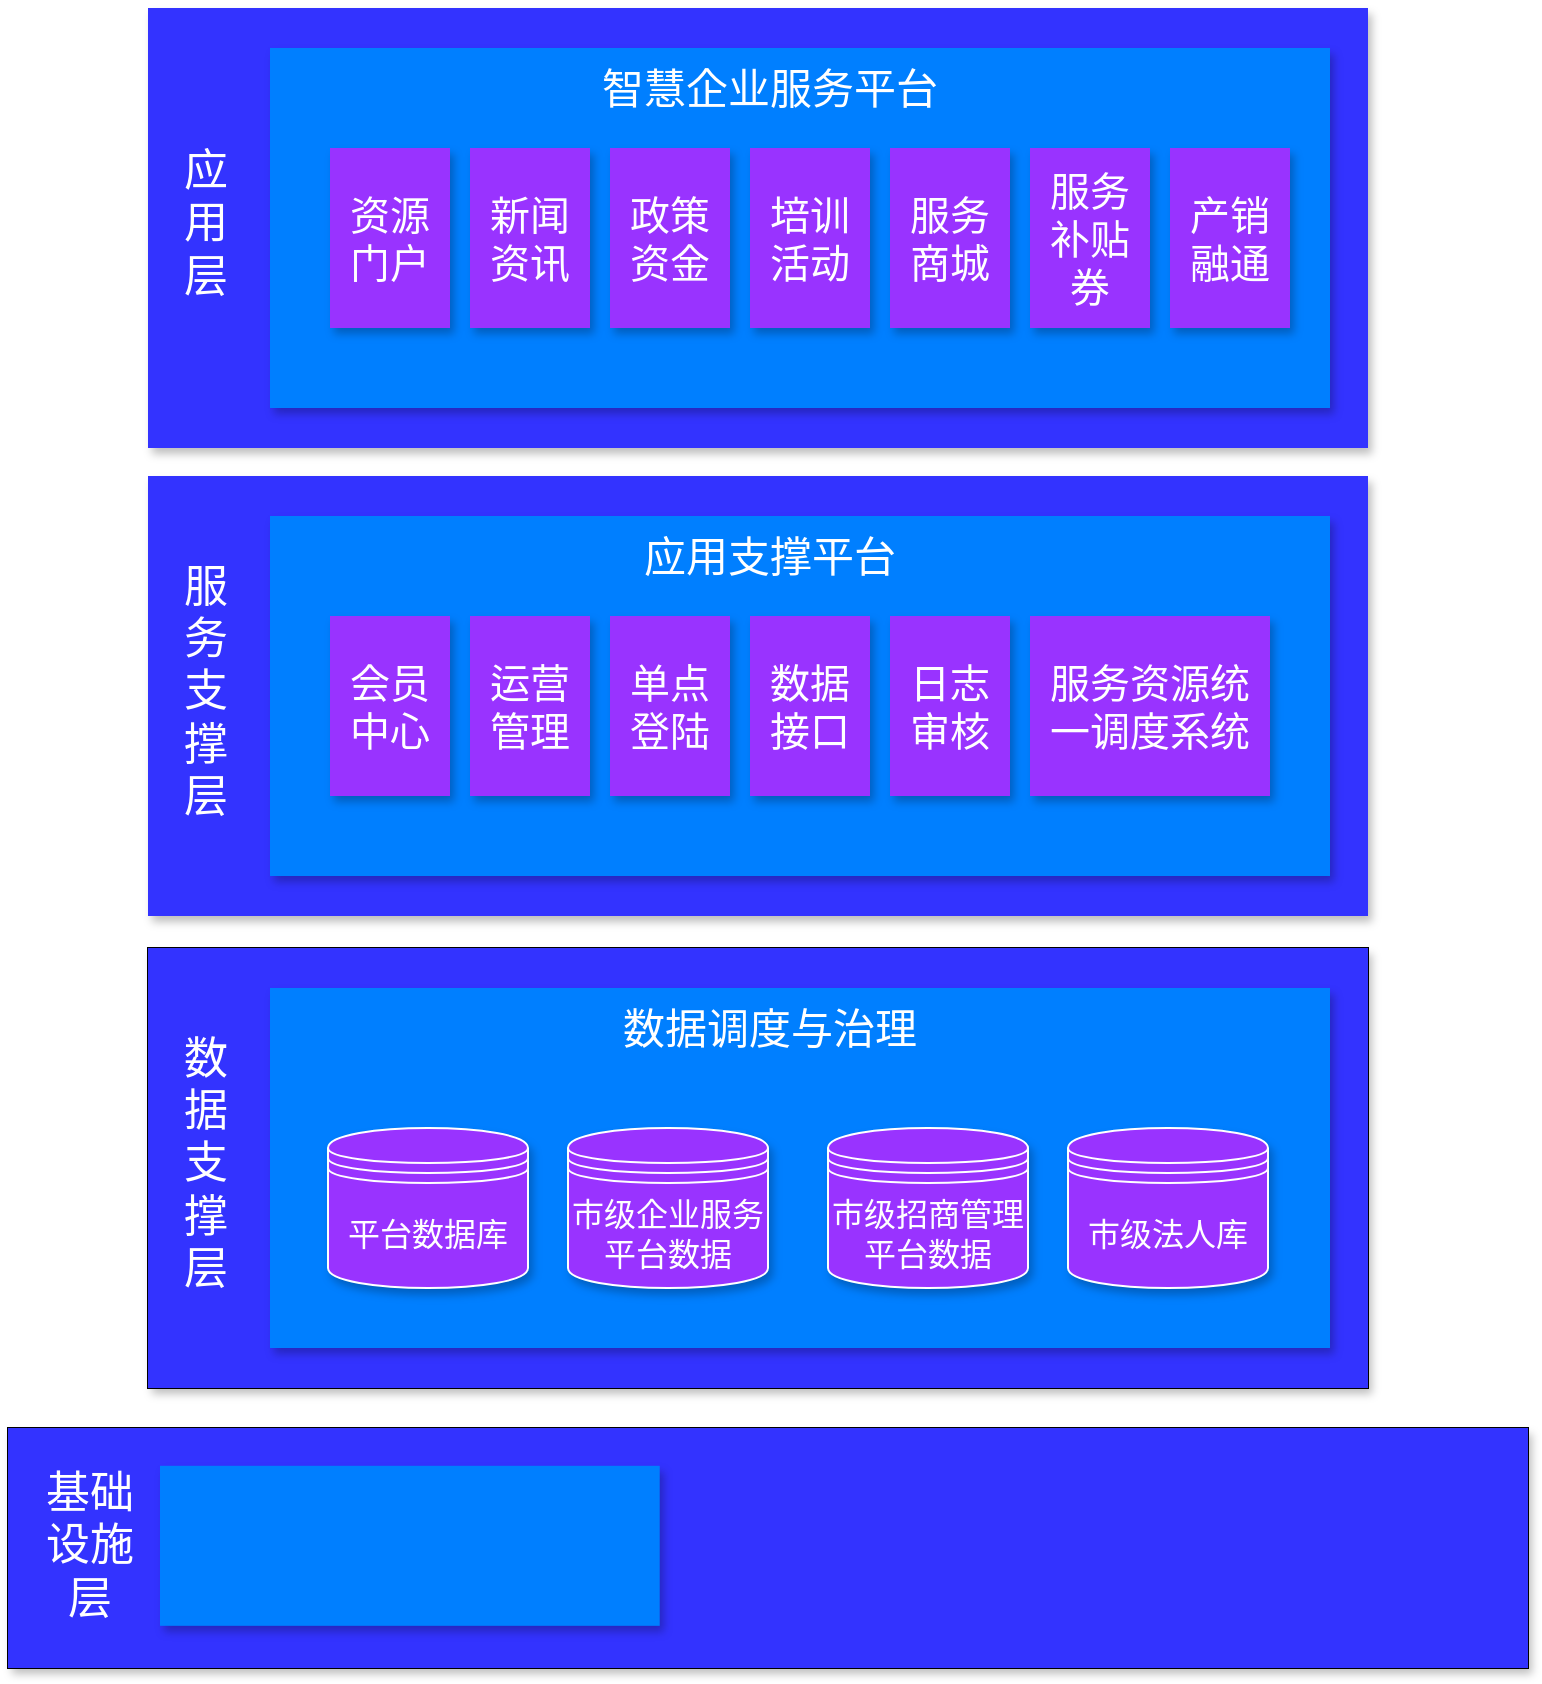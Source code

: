 <mxfile version="14.2.9" type="github">
  <diagram id="zAayXOPo3Ohrwkr1tWpw" name="Page-1">
    <mxGraphModel dx="786" dy="1130" grid="1" gridSize="10" guides="1" tooltips="1" connect="1" arrows="1" fold="1" page="1" pageScale="3" pageWidth="827" pageHeight="1169" math="0" shadow="0">
      <root>
        <mxCell id="0" />
        <mxCell id="1" parent="0" />
        <mxCell id="3qTs6TiB7zuJ6V9QkXZx-14" value="" style="group" parent="1" vertex="1" connectable="0">
          <mxGeometry x="120" y="220" width="610" height="220" as="geometry" />
        </mxCell>
        <mxCell id="3qTs6TiB7zuJ6V9QkXZx-1" value="" style="rounded=0;whiteSpace=wrap;html=1;fillColor=#3333FF;strokeColor=none;shadow=1;" parent="3qTs6TiB7zuJ6V9QkXZx-14" vertex="1">
          <mxGeometry width="610" height="220" as="geometry" />
        </mxCell>
        <mxCell id="3qTs6TiB7zuJ6V9QkXZx-3" value="&lt;font color=&quot;#ffffff&quot; style=&quot;font-size: 22px&quot;&gt;应用层&lt;/font&gt;" style="text;html=1;strokeColor=none;fillColor=none;align=center;verticalAlign=middle;whiteSpace=wrap;rounded=0;" parent="3qTs6TiB7zuJ6V9QkXZx-14" vertex="1">
          <mxGeometry x="14" y="43" width="30" height="130" as="geometry" />
        </mxCell>
        <mxCell id="3qTs6TiB7zuJ6V9QkXZx-13" value="" style="group" parent="3qTs6TiB7zuJ6V9QkXZx-14" vertex="1" connectable="0">
          <mxGeometry x="61" y="20" width="530" height="180" as="geometry" />
        </mxCell>
        <mxCell id="3qTs6TiB7zuJ6V9QkXZx-2" value="" style="rounded=0;whiteSpace=wrap;html=1;fillColor=#007FFF;strokeColor=none;shadow=1;" parent="3qTs6TiB7zuJ6V9QkXZx-13" vertex="1">
          <mxGeometry width="530" height="180" as="geometry" />
        </mxCell>
        <mxCell id="3qTs6TiB7zuJ6V9QkXZx-4" value="&lt;font color=&quot;#ffffff&quot;&gt;&lt;span style=&quot;font-size: 21px&quot;&gt;智慧企业服务平台&lt;/span&gt;&lt;/font&gt;" style="text;html=1;strokeColor=none;fillColor=none;align=center;verticalAlign=middle;whiteSpace=wrap;rounded=0;" parent="3qTs6TiB7zuJ6V9QkXZx-13" vertex="1">
          <mxGeometry x="100" y="10" width="300" height="20" as="geometry" />
        </mxCell>
        <mxCell id="3qTs6TiB7zuJ6V9QkXZx-5" value="&lt;font style=&quot;font-size: 20px&quot; color=&quot;#ffffff&quot;&gt;资源门户&lt;/font&gt;" style="rounded=0;whiteSpace=wrap;html=1;fillColor=#9933FF;strokeColor=none;shadow=1;" parent="3qTs6TiB7zuJ6V9QkXZx-13" vertex="1">
          <mxGeometry x="30" y="50" width="60" height="90" as="geometry" />
        </mxCell>
        <mxCell id="3qTs6TiB7zuJ6V9QkXZx-6" value="&lt;font style=&quot;font-size: 20px&quot; color=&quot;#ffffff&quot;&gt;新闻资讯&lt;/font&gt;" style="rounded=0;whiteSpace=wrap;html=1;fillColor=#9933FF;strokeColor=none;shadow=1;" parent="3qTs6TiB7zuJ6V9QkXZx-13" vertex="1">
          <mxGeometry x="100" y="50" width="60" height="90" as="geometry" />
        </mxCell>
        <mxCell id="3qTs6TiB7zuJ6V9QkXZx-7" value="&lt;font style=&quot;font-size: 20px&quot; color=&quot;#ffffff&quot;&gt;政策资金&lt;/font&gt;" style="rounded=0;whiteSpace=wrap;html=1;fillColor=#9933FF;strokeColor=none;shadow=1;" parent="3qTs6TiB7zuJ6V9QkXZx-13" vertex="1">
          <mxGeometry x="170" y="50" width="60" height="90" as="geometry" />
        </mxCell>
        <mxCell id="3qTs6TiB7zuJ6V9QkXZx-8" value="&lt;font style=&quot;font-size: 20px&quot; color=&quot;#ffffff&quot;&gt;培训活动&lt;/font&gt;" style="rounded=0;whiteSpace=wrap;html=1;fillColor=#9933FF;strokeColor=none;shadow=1;" parent="3qTs6TiB7zuJ6V9QkXZx-13" vertex="1">
          <mxGeometry x="240" y="50" width="60" height="90" as="geometry" />
        </mxCell>
        <mxCell id="3qTs6TiB7zuJ6V9QkXZx-9" value="&lt;font style=&quot;font-size: 20px&quot; color=&quot;#ffffff&quot;&gt;服务商城&lt;/font&gt;" style="rounded=0;whiteSpace=wrap;html=1;fillColor=#9933FF;strokeColor=none;shadow=1;" parent="3qTs6TiB7zuJ6V9QkXZx-13" vertex="1">
          <mxGeometry x="310" y="50" width="60" height="90" as="geometry" />
        </mxCell>
        <mxCell id="3qTs6TiB7zuJ6V9QkXZx-10" value="&lt;font style=&quot;font-size: 20px&quot; color=&quot;#ffffff&quot;&gt;服务补贴券&lt;/font&gt;" style="rounded=0;whiteSpace=wrap;html=1;fillColor=#9933FF;strokeColor=none;shadow=1;" parent="3qTs6TiB7zuJ6V9QkXZx-13" vertex="1">
          <mxGeometry x="380" y="50" width="60" height="90" as="geometry" />
        </mxCell>
        <mxCell id="3qTs6TiB7zuJ6V9QkXZx-11" value="&lt;font style=&quot;font-size: 20px&quot; color=&quot;#ffffff&quot;&gt;产销融通&lt;/font&gt;" style="rounded=0;whiteSpace=wrap;html=1;fillColor=#9933FF;strokeColor=none;shadow=1;" parent="3qTs6TiB7zuJ6V9QkXZx-13" vertex="1">
          <mxGeometry x="450" y="50" width="60" height="90" as="geometry" />
        </mxCell>
        <mxCell id="3qTs6TiB7zuJ6V9QkXZx-15" value="" style="group" parent="1" vertex="1" connectable="0">
          <mxGeometry x="120" y="454" width="610" height="220" as="geometry" />
        </mxCell>
        <mxCell id="3qTs6TiB7zuJ6V9QkXZx-16" value="" style="rounded=0;whiteSpace=wrap;html=1;fillColor=#3333FF;strokeColor=none;shadow=1;" parent="3qTs6TiB7zuJ6V9QkXZx-15" vertex="1">
          <mxGeometry width="610" height="220" as="geometry" />
        </mxCell>
        <mxCell id="3qTs6TiB7zuJ6V9QkXZx-17" value="&lt;font color=&quot;#ffffff&quot; style=&quot;font-size: 22px&quot;&gt;服务支撑层&lt;/font&gt;" style="text;html=1;strokeColor=none;fillColor=none;align=center;verticalAlign=middle;whiteSpace=wrap;rounded=0;" parent="3qTs6TiB7zuJ6V9QkXZx-15" vertex="1">
          <mxGeometry x="14" y="43" width="30" height="130" as="geometry" />
        </mxCell>
        <mxCell id="3qTs6TiB7zuJ6V9QkXZx-18" value="" style="group" parent="3qTs6TiB7zuJ6V9QkXZx-15" vertex="1" connectable="0">
          <mxGeometry x="61" y="20" width="530" height="180" as="geometry" />
        </mxCell>
        <mxCell id="3qTs6TiB7zuJ6V9QkXZx-19" value="" style="rounded=0;whiteSpace=wrap;html=1;fillColor=#007FFF;strokeColor=none;shadow=1;" parent="3qTs6TiB7zuJ6V9QkXZx-18" vertex="1">
          <mxGeometry width="530" height="180" as="geometry" />
        </mxCell>
        <mxCell id="3qTs6TiB7zuJ6V9QkXZx-20" value="&lt;font color=&quot;#ffffff&quot;&gt;&lt;span style=&quot;font-size: 21px&quot;&gt;应用支撑平台&lt;/span&gt;&lt;/font&gt;" style="text;html=1;strokeColor=none;fillColor=none;align=center;verticalAlign=middle;whiteSpace=wrap;rounded=0;" parent="3qTs6TiB7zuJ6V9QkXZx-18" vertex="1">
          <mxGeometry x="100" y="10" width="300" height="20" as="geometry" />
        </mxCell>
        <mxCell id="3qTs6TiB7zuJ6V9QkXZx-21" value="&lt;font style=&quot;font-size: 20px&quot; color=&quot;#ffffff&quot;&gt;会员中心&lt;/font&gt;" style="rounded=0;whiteSpace=wrap;html=1;fillColor=#9933FF;strokeColor=none;shadow=1;" parent="3qTs6TiB7zuJ6V9QkXZx-18" vertex="1">
          <mxGeometry x="30" y="50" width="60" height="90" as="geometry" />
        </mxCell>
        <mxCell id="3qTs6TiB7zuJ6V9QkXZx-22" value="&lt;font style=&quot;font-size: 20px&quot; color=&quot;#ffffff&quot;&gt;运营管理&lt;/font&gt;" style="rounded=0;whiteSpace=wrap;html=1;fillColor=#9933FF;strokeColor=none;shadow=1;" parent="3qTs6TiB7zuJ6V9QkXZx-18" vertex="1">
          <mxGeometry x="100" y="50" width="60" height="90" as="geometry" />
        </mxCell>
        <mxCell id="3qTs6TiB7zuJ6V9QkXZx-23" value="&lt;font style=&quot;font-size: 20px&quot; color=&quot;#ffffff&quot;&gt;单点登陆&lt;/font&gt;" style="rounded=0;whiteSpace=wrap;html=1;fillColor=#9933FF;strokeColor=none;shadow=1;" parent="3qTs6TiB7zuJ6V9QkXZx-18" vertex="1">
          <mxGeometry x="170" y="50" width="60" height="90" as="geometry" />
        </mxCell>
        <mxCell id="3qTs6TiB7zuJ6V9QkXZx-24" value="&lt;font style=&quot;font-size: 20px&quot; color=&quot;#ffffff&quot;&gt;数据接口&lt;/font&gt;" style="rounded=0;whiteSpace=wrap;html=1;fillColor=#9933FF;strokeColor=none;shadow=1;" parent="3qTs6TiB7zuJ6V9QkXZx-18" vertex="1">
          <mxGeometry x="240" y="50" width="60" height="90" as="geometry" />
        </mxCell>
        <mxCell id="3qTs6TiB7zuJ6V9QkXZx-25" value="&lt;font style=&quot;font-size: 20px&quot; color=&quot;#ffffff&quot;&gt;日志审核&lt;/font&gt;" style="rounded=0;whiteSpace=wrap;html=1;fillColor=#9933FF;strokeColor=none;shadow=1;" parent="3qTs6TiB7zuJ6V9QkXZx-18" vertex="1">
          <mxGeometry x="310" y="50" width="60" height="90" as="geometry" />
        </mxCell>
        <mxCell id="3qTs6TiB7zuJ6V9QkXZx-26" value="&lt;font style=&quot;font-size: 20px&quot; color=&quot;#ffffff&quot;&gt;服务资源统一调度系统&lt;/font&gt;" style="rounded=0;whiteSpace=wrap;html=1;fillColor=#9933FF;strokeColor=none;shadow=1;" parent="3qTs6TiB7zuJ6V9QkXZx-18" vertex="1">
          <mxGeometry x="380" y="50" width="120" height="90" as="geometry" />
        </mxCell>
        <mxCell id="ofSC6AayV_rCN6vgUUX2-1" value="" style="group;strokeColor=#000000;fontColor=#E6E6E6;" vertex="1" connectable="0" parent="1">
          <mxGeometry x="120" y="690" width="610" height="220" as="geometry" />
        </mxCell>
        <mxCell id="ofSC6AayV_rCN6vgUUX2-2" value="" style="rounded=0;whiteSpace=wrap;html=1;fillColor=#3333FF;strokeColor=none;shadow=1;" vertex="1" parent="ofSC6AayV_rCN6vgUUX2-1">
          <mxGeometry width="610" height="220" as="geometry" />
        </mxCell>
        <mxCell id="ofSC6AayV_rCN6vgUUX2-3" value="&lt;font color=&quot;#ffffff&quot; style=&quot;font-size: 22px&quot;&gt;数据支撑层&lt;/font&gt;" style="text;html=1;strokeColor=none;fillColor=none;align=center;verticalAlign=middle;whiteSpace=wrap;rounded=0;" vertex="1" parent="ofSC6AayV_rCN6vgUUX2-1">
          <mxGeometry x="14" y="43" width="30" height="130" as="geometry" />
        </mxCell>
        <mxCell id="ofSC6AayV_rCN6vgUUX2-4" value="" style="group" vertex="1" connectable="0" parent="ofSC6AayV_rCN6vgUUX2-1">
          <mxGeometry x="61" y="20" width="530" height="180" as="geometry" />
        </mxCell>
        <mxCell id="ofSC6AayV_rCN6vgUUX2-5" value="" style="rounded=0;whiteSpace=wrap;html=1;fillColor=#007FFF;strokeColor=none;shadow=1;" vertex="1" parent="ofSC6AayV_rCN6vgUUX2-4">
          <mxGeometry width="530" height="180" as="geometry" />
        </mxCell>
        <mxCell id="ofSC6AayV_rCN6vgUUX2-6" value="&lt;font color=&quot;#ffffff&quot;&gt;&lt;span style=&quot;font-size: 21px&quot;&gt;数据调度与治理&lt;/span&gt;&lt;/font&gt;" style="text;html=1;strokeColor=none;fillColor=none;align=center;verticalAlign=middle;whiteSpace=wrap;rounded=0;" vertex="1" parent="ofSC6AayV_rCN6vgUUX2-4">
          <mxGeometry x="100" y="10" width="300" height="20" as="geometry" />
        </mxCell>
        <mxCell id="ofSC6AayV_rCN6vgUUX2-14" value="&lt;font style=&quot;font-size: 16px&quot; color=&quot;#ffffff&quot;&gt;平台数据库&lt;/font&gt;" style="shape=datastore;whiteSpace=wrap;html=1;shadow=1;fillColor=#9933FF;strokeColor=#FFFFFF;" vertex="1" parent="1">
          <mxGeometry x="210" y="780" width="100" height="80" as="geometry" />
        </mxCell>
        <mxCell id="ofSC6AayV_rCN6vgUUX2-16" value="&lt;font style=&quot;font-size: 16px&quot; color=&quot;#ffffff&quot;&gt;市级企业服务平台数据&lt;/font&gt;" style="shape=datastore;whiteSpace=wrap;html=1;shadow=1;fillColor=#9933FF;strokeColor=#FFFFFF;" vertex="1" parent="1">
          <mxGeometry x="330" y="780" width="100" height="80" as="geometry" />
        </mxCell>
        <mxCell id="ofSC6AayV_rCN6vgUUX2-17" value="&lt;font style=&quot;font-size: 16px&quot; color=&quot;#ffffff&quot;&gt;市级招商管理平台数据&lt;/font&gt;" style="shape=datastore;whiteSpace=wrap;html=1;shadow=1;fillColor=#9933FF;strokeColor=#FFFFFF;" vertex="1" parent="1">
          <mxGeometry x="460" y="780" width="100" height="80" as="geometry" />
        </mxCell>
        <mxCell id="ofSC6AayV_rCN6vgUUX2-18" value="&lt;font style=&quot;font-size: 16px&quot; color=&quot;#ffffff&quot;&gt;市级法人库&lt;/font&gt;" style="shape=datastore;whiteSpace=wrap;html=1;shadow=1;fillColor=#9933FF;strokeColor=#FFFFFF;" vertex="1" parent="1">
          <mxGeometry x="580" y="780" width="100" height="80" as="geometry" />
        </mxCell>
        <mxCell id="ofSC6AayV_rCN6vgUUX2-21" value="" style="group;strokeColor=#000000;fontColor=#E6E6E6;" vertex="1" connectable="0" parent="1">
          <mxGeometry x="50" y="930" width="760" height="120" as="geometry" />
        </mxCell>
        <mxCell id="ofSC6AayV_rCN6vgUUX2-22" value="" style="rounded=0;whiteSpace=wrap;html=1;fillColor=#3333FF;strokeColor=none;shadow=1;" vertex="1" parent="ofSC6AayV_rCN6vgUUX2-21">
          <mxGeometry width="760.0" height="120" as="geometry" />
        </mxCell>
        <mxCell id="ofSC6AayV_rCN6vgUUX2-23" value="&lt;font color=&quot;#ffffff&quot; style=&quot;font-size: 22px&quot;&gt;基础设施层&lt;/font&gt;" style="text;html=1;strokeColor=none;fillColor=none;align=center;verticalAlign=middle;whiteSpace=wrap;rounded=0;" vertex="1" parent="ofSC6AayV_rCN6vgUUX2-21">
          <mxGeometry x="8.068" y="23.45" width="65.849" height="70.91" as="geometry" />
        </mxCell>
        <mxCell id="ofSC6AayV_rCN6vgUUX2-25" value="" style="rounded=0;whiteSpace=wrap;html=1;fillColor=#007FFF;strokeColor=none;shadow=1;" vertex="1" parent="ofSC6AayV_rCN6vgUUX2-21">
          <mxGeometry x="76.0" y="18.91" width="249.863" height="80" as="geometry" />
        </mxCell>
      </root>
    </mxGraphModel>
  </diagram>
</mxfile>
